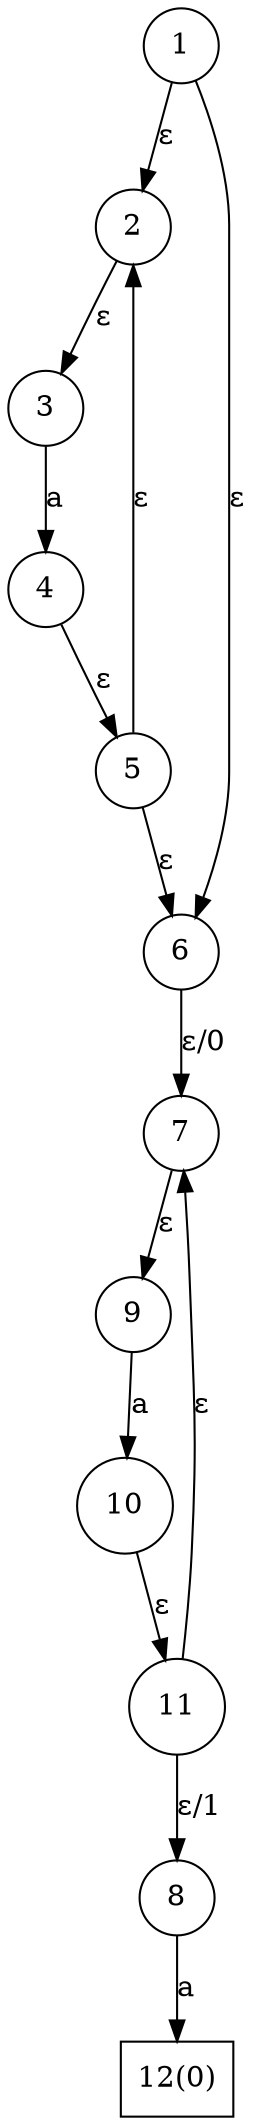 digraph a_star_capture {	1 -> 2[label="ε"]
	1 -> 6[label="ε"]
	2 -> 3[label="ε"]
	3 -> 4[label="a"]
	4 -> 5[label="ε"]
	5 -> 2[label="ε"]
	5 -> 6[label="ε"]
	6 -> 7[label="ε/0"]
	7 -> 9[label="ε"]
	8 -> 12[label="a"]
	9 -> 10[label="a"]
	10 -> 11[label="ε"]
	11 -> 7[label="ε"]
	11 -> 8[label="ε/1"]1[shape=circle,label=1]
2[shape=circle,label=2]
3[shape=circle,label=3]
4[shape=circle,label=4]
5[shape=circle,label=5]
6[shape=circle,label=6]
7[shape=circle,label=7]
8[shape=circle,label=8]
9[shape=circle,label=9]
10[shape=circle,label=10]
11[shape=circle,label=11]
12[shape=box,label="12(0)"]}
